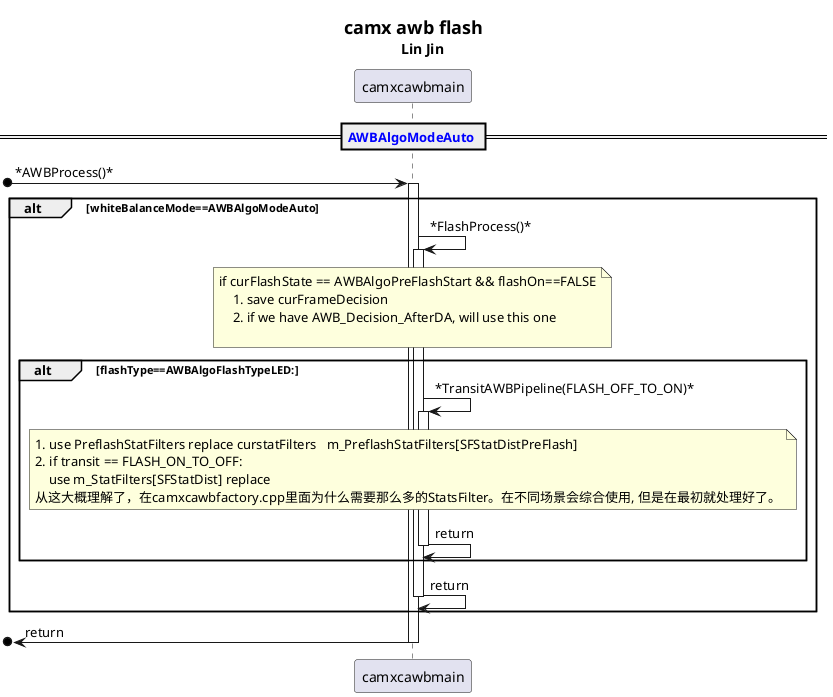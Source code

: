 /'派生，继承：<|--'/
/'组合：*-- ， 将会管理对象的生命周期'/
/'聚合：o--, 特指不管理对象的生命周期，但存在关联'/
/'
title <size:18>camx awb overview</size>\n     Lin Jin

collections ThreadUsers

<color:red><size:16>****</size></color>

<color:blue><size:15></size></color>

package <color:blue><size:15>**AWBDecisionAggregator** {
}

== <color:blue> CAWBMain::Configure </color>==

participant XXX

box "Factory"
participant camxcawbfactory as awb_factory
end box



<color:red>TODO: this need check further</color>


Useful color:
1. Red
Red Crimson DeepPink LightPink Salmon HotPink

2. Blue
MediumBlue Blue DodgerBlue DeepSkyBlue Cyan LightSkyBlue SlateBlue SkyBlue

3. Green
Chartreuse Green GreenYellow LawnGreen Lime LightGreen SpingGreen

4. Yellow
Yellow Gold LightGoldenRodYellow Orange LemonChiffon

5. Violet
DarkMagenta BlueViolet DardViolet Magenta Fuchsia Purple

6. 
'/

@startuml
title <size:18>camx awb flash</size>\n     Lin Jin

participant camxcawbmain

== <color:blue>AWBAlgoModeAuto </color>==
[o->camxcawbmain: *AWBProcess()*
activate camxcawbmain
    alt whiteBalanceMode==AWBAlgoModeAuto
        camxcawbmain->camxcawbmain: *FlashProcess()*
        activate camxcawbmain
            note over camxcawbmain
                if curFlashState == AWBAlgoPreFlashStart && flashOn==FALSE
                    1. save curFrameDecision
                    2. if we have AWB_Decision_AfterDA, will use this one

            end note
            alt flashType==AWBAlgoFlashTypeLED:
                camxcawbmain->camxcawbmain: *TransitAWBPipeline(FLASH_OFF_TO_ON)*
                activate camxcawbmain
                    note over camxcawbmain
                        1. use PreflashStatFilters replace curstatFilters   m_PreflashStatFilters[SFStatDistPreFlash]
                        2. if transit == FLASH_ON_TO_OFF:
                            use m_StatFilters[SFStatDist] replace 
                        从这大概理解了，在camxcawbfactory.cpp里面为什么需要那么多的StatsFilter。在不同场景会综合使用, 但是在最初就处理好了。
                    end note
                camxcawbmain->camxcawbmain: return
                deactivate camxcawbmain
            end
        camxcawbmain->camxcawbmain: return
        deactivate camxcawbmain
    end
[o<-camxcawbmain: return
deactivate camxcawbmain
@enduml
